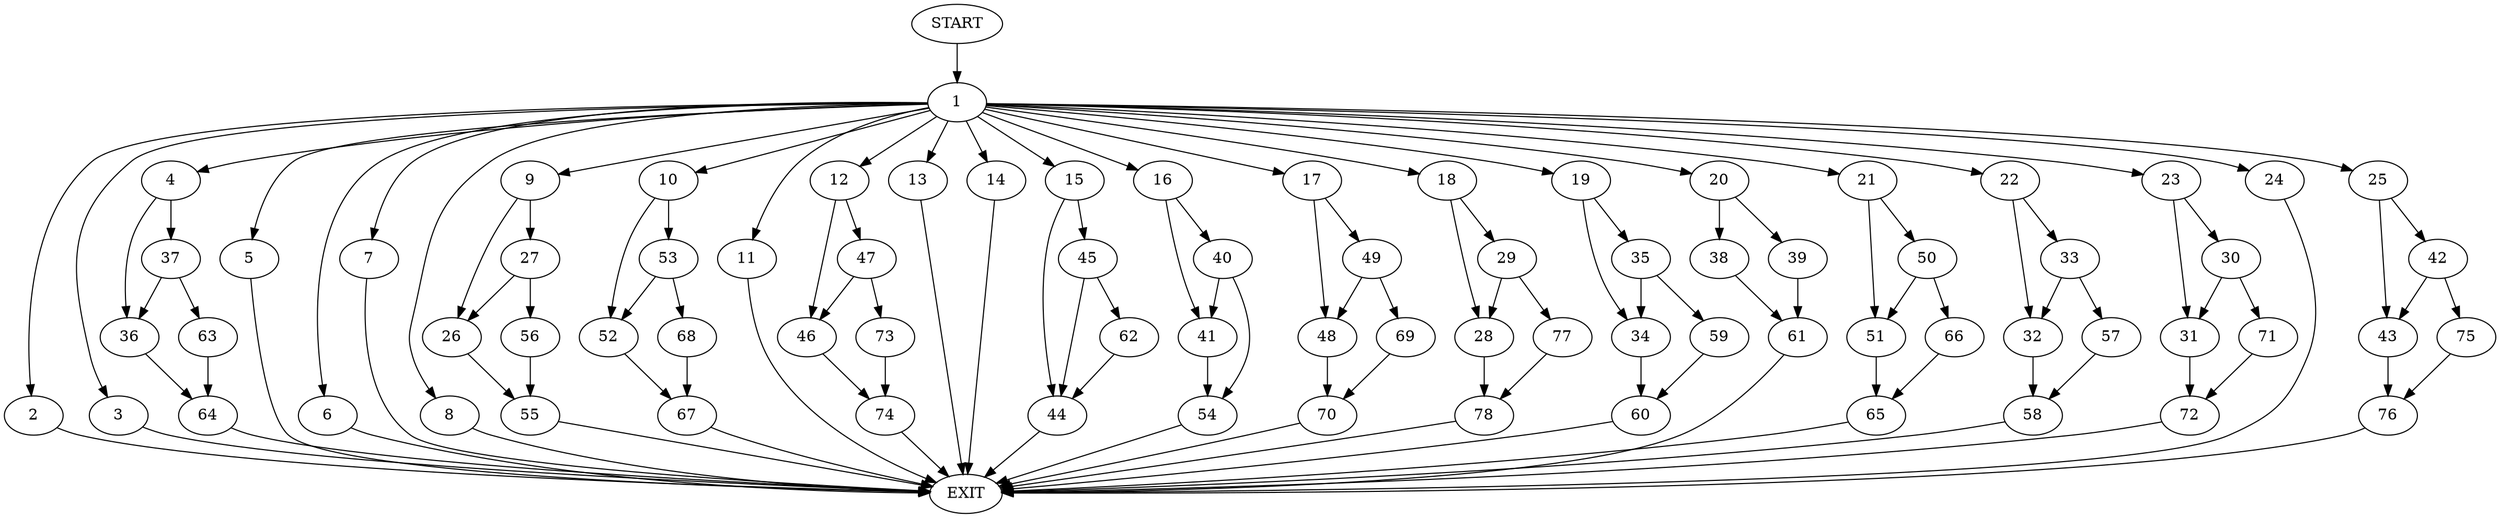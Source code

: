 digraph {
0 [label="START"]
79 [label="EXIT"]
0 -> 1
1 -> 2
1 -> 3
1 -> 4
1 -> 5
1 -> 6
1 -> 7
1 -> 8
1 -> 9
1 -> 10
1 -> 11
1 -> 12
1 -> 13
1 -> 14
1 -> 15
1 -> 16
1 -> 17
1 -> 18
1 -> 19
1 -> 20
1 -> 21
1 -> 22
1 -> 23
1 -> 24
1 -> 25
9 -> 26
9 -> 27
18 -> 28
18 -> 29
23 -> 30
23 -> 31
22 -> 32
22 -> 33
3 -> 79
14 -> 79
19 -> 34
19 -> 35
2 -> 79
4 -> 36
4 -> 37
11 -> 79
24 -> 79
20 -> 38
20 -> 39
5 -> 79
16 -> 40
16 -> 41
7 -> 79
25 -> 42
25 -> 43
15 -> 44
15 -> 45
12 -> 46
12 -> 47
17 -> 48
17 -> 49
6 -> 79
8 -> 79
21 -> 50
21 -> 51
13 -> 79
10 -> 52
10 -> 53
41 -> 54
40 -> 54
40 -> 41
54 -> 79
26 -> 55
27 -> 26
27 -> 56
56 -> 55
55 -> 79
33 -> 32
33 -> 57
32 -> 58
57 -> 58
58 -> 79
35 -> 59
35 -> 34
34 -> 60
59 -> 60
60 -> 79
39 -> 61
38 -> 61
61 -> 79
44 -> 79
45 -> 44
45 -> 62
62 -> 44
37 -> 36
37 -> 63
36 -> 64
63 -> 64
64 -> 79
51 -> 65
50 -> 66
50 -> 51
66 -> 65
65 -> 79
52 -> 67
53 -> 52
53 -> 68
68 -> 67
67 -> 79
49 -> 69
49 -> 48
48 -> 70
69 -> 70
70 -> 79
30 -> 71
30 -> 31
31 -> 72
71 -> 72
72 -> 79
47 -> 46
47 -> 73
46 -> 74
73 -> 74
74 -> 79
42 -> 75
42 -> 43
43 -> 76
75 -> 76
76 -> 79
29 -> 28
29 -> 77
28 -> 78
77 -> 78
78 -> 79
}
